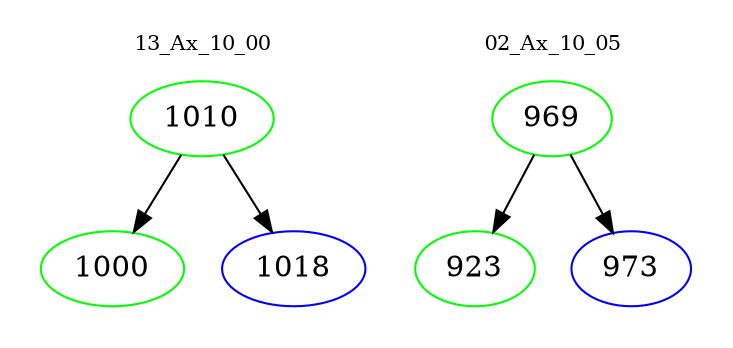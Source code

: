 digraph{
subgraph cluster_0 {
color = white
label = "13_Ax_10_00";
fontsize=10;
T0_1010 [label="1010", color="green"]
T0_1010 -> T0_1000 [color="black"]
T0_1000 [label="1000", color="green"]
T0_1010 -> T0_1018 [color="black"]
T0_1018 [label="1018", color="blue"]
}
subgraph cluster_1 {
color = white
label = "02_Ax_10_05";
fontsize=10;
T1_969 [label="969", color="green"]
T1_969 -> T1_923 [color="black"]
T1_923 [label="923", color="green"]
T1_969 -> T1_973 [color="black"]
T1_973 [label="973", color="blue"]
}
}
